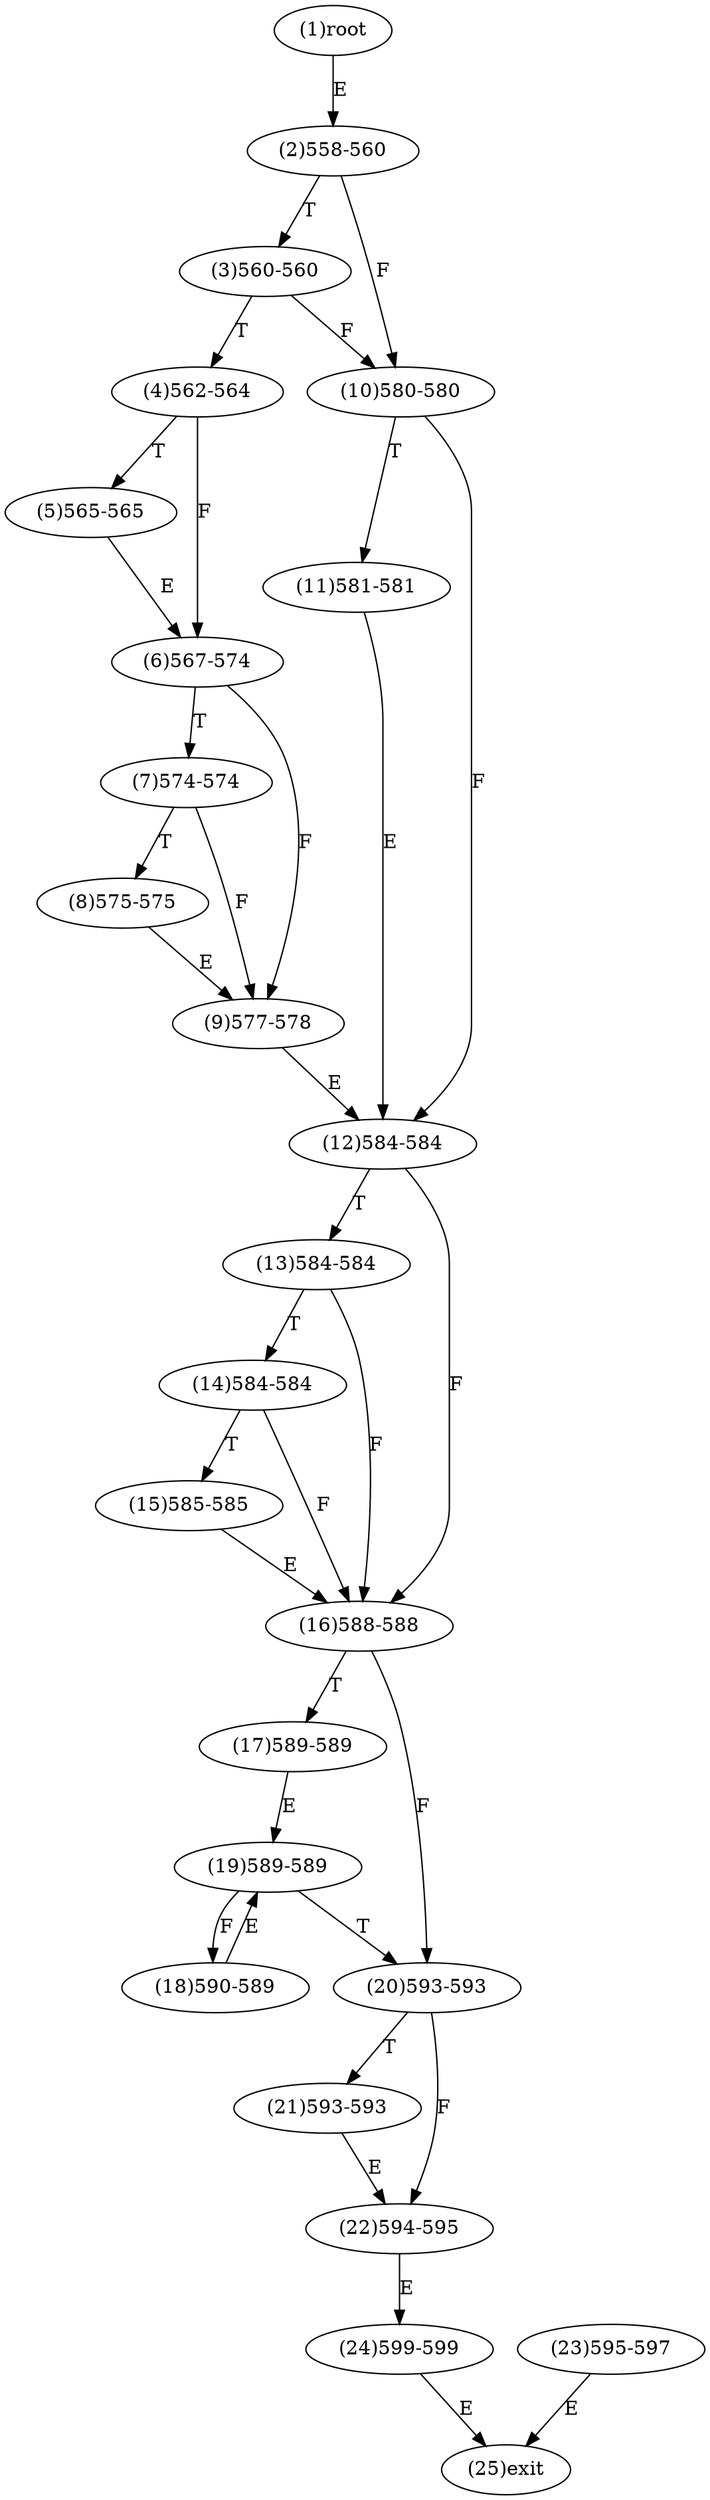 digraph "" { 
1[ label="(1)root"];
2[ label="(2)558-560"];
3[ label="(3)560-560"];
4[ label="(4)562-564"];
5[ label="(5)565-565"];
6[ label="(6)567-574"];
7[ label="(7)574-574"];
8[ label="(8)575-575"];
9[ label="(9)577-578"];
10[ label="(10)580-580"];
11[ label="(11)581-581"];
12[ label="(12)584-584"];
13[ label="(13)584-584"];
14[ label="(14)584-584"];
15[ label="(15)585-585"];
17[ label="(17)589-589"];
16[ label="(16)588-588"];
19[ label="(19)589-589"];
18[ label="(18)590-589"];
21[ label="(21)593-593"];
20[ label="(20)593-593"];
23[ label="(23)595-597"];
22[ label="(22)594-595"];
25[ label="(25)exit"];
24[ label="(24)599-599"];
1->2[ label="E"];
2->10[ label="F"];
2->3[ label="T"];
3->10[ label="F"];
3->4[ label="T"];
4->6[ label="F"];
4->5[ label="T"];
5->6[ label="E"];
6->9[ label="F"];
6->7[ label="T"];
7->9[ label="F"];
7->8[ label="T"];
8->9[ label="E"];
9->12[ label="E"];
10->12[ label="F"];
10->11[ label="T"];
11->12[ label="E"];
12->16[ label="F"];
12->13[ label="T"];
13->16[ label="F"];
13->14[ label="T"];
14->16[ label="F"];
14->15[ label="T"];
15->16[ label="E"];
16->20[ label="F"];
16->17[ label="T"];
17->19[ label="E"];
18->19[ label="E"];
19->18[ label="F"];
19->20[ label="T"];
20->22[ label="F"];
20->21[ label="T"];
21->22[ label="E"];
22->24[ label="E"];
23->25[ label="E"];
24->25[ label="E"];
}